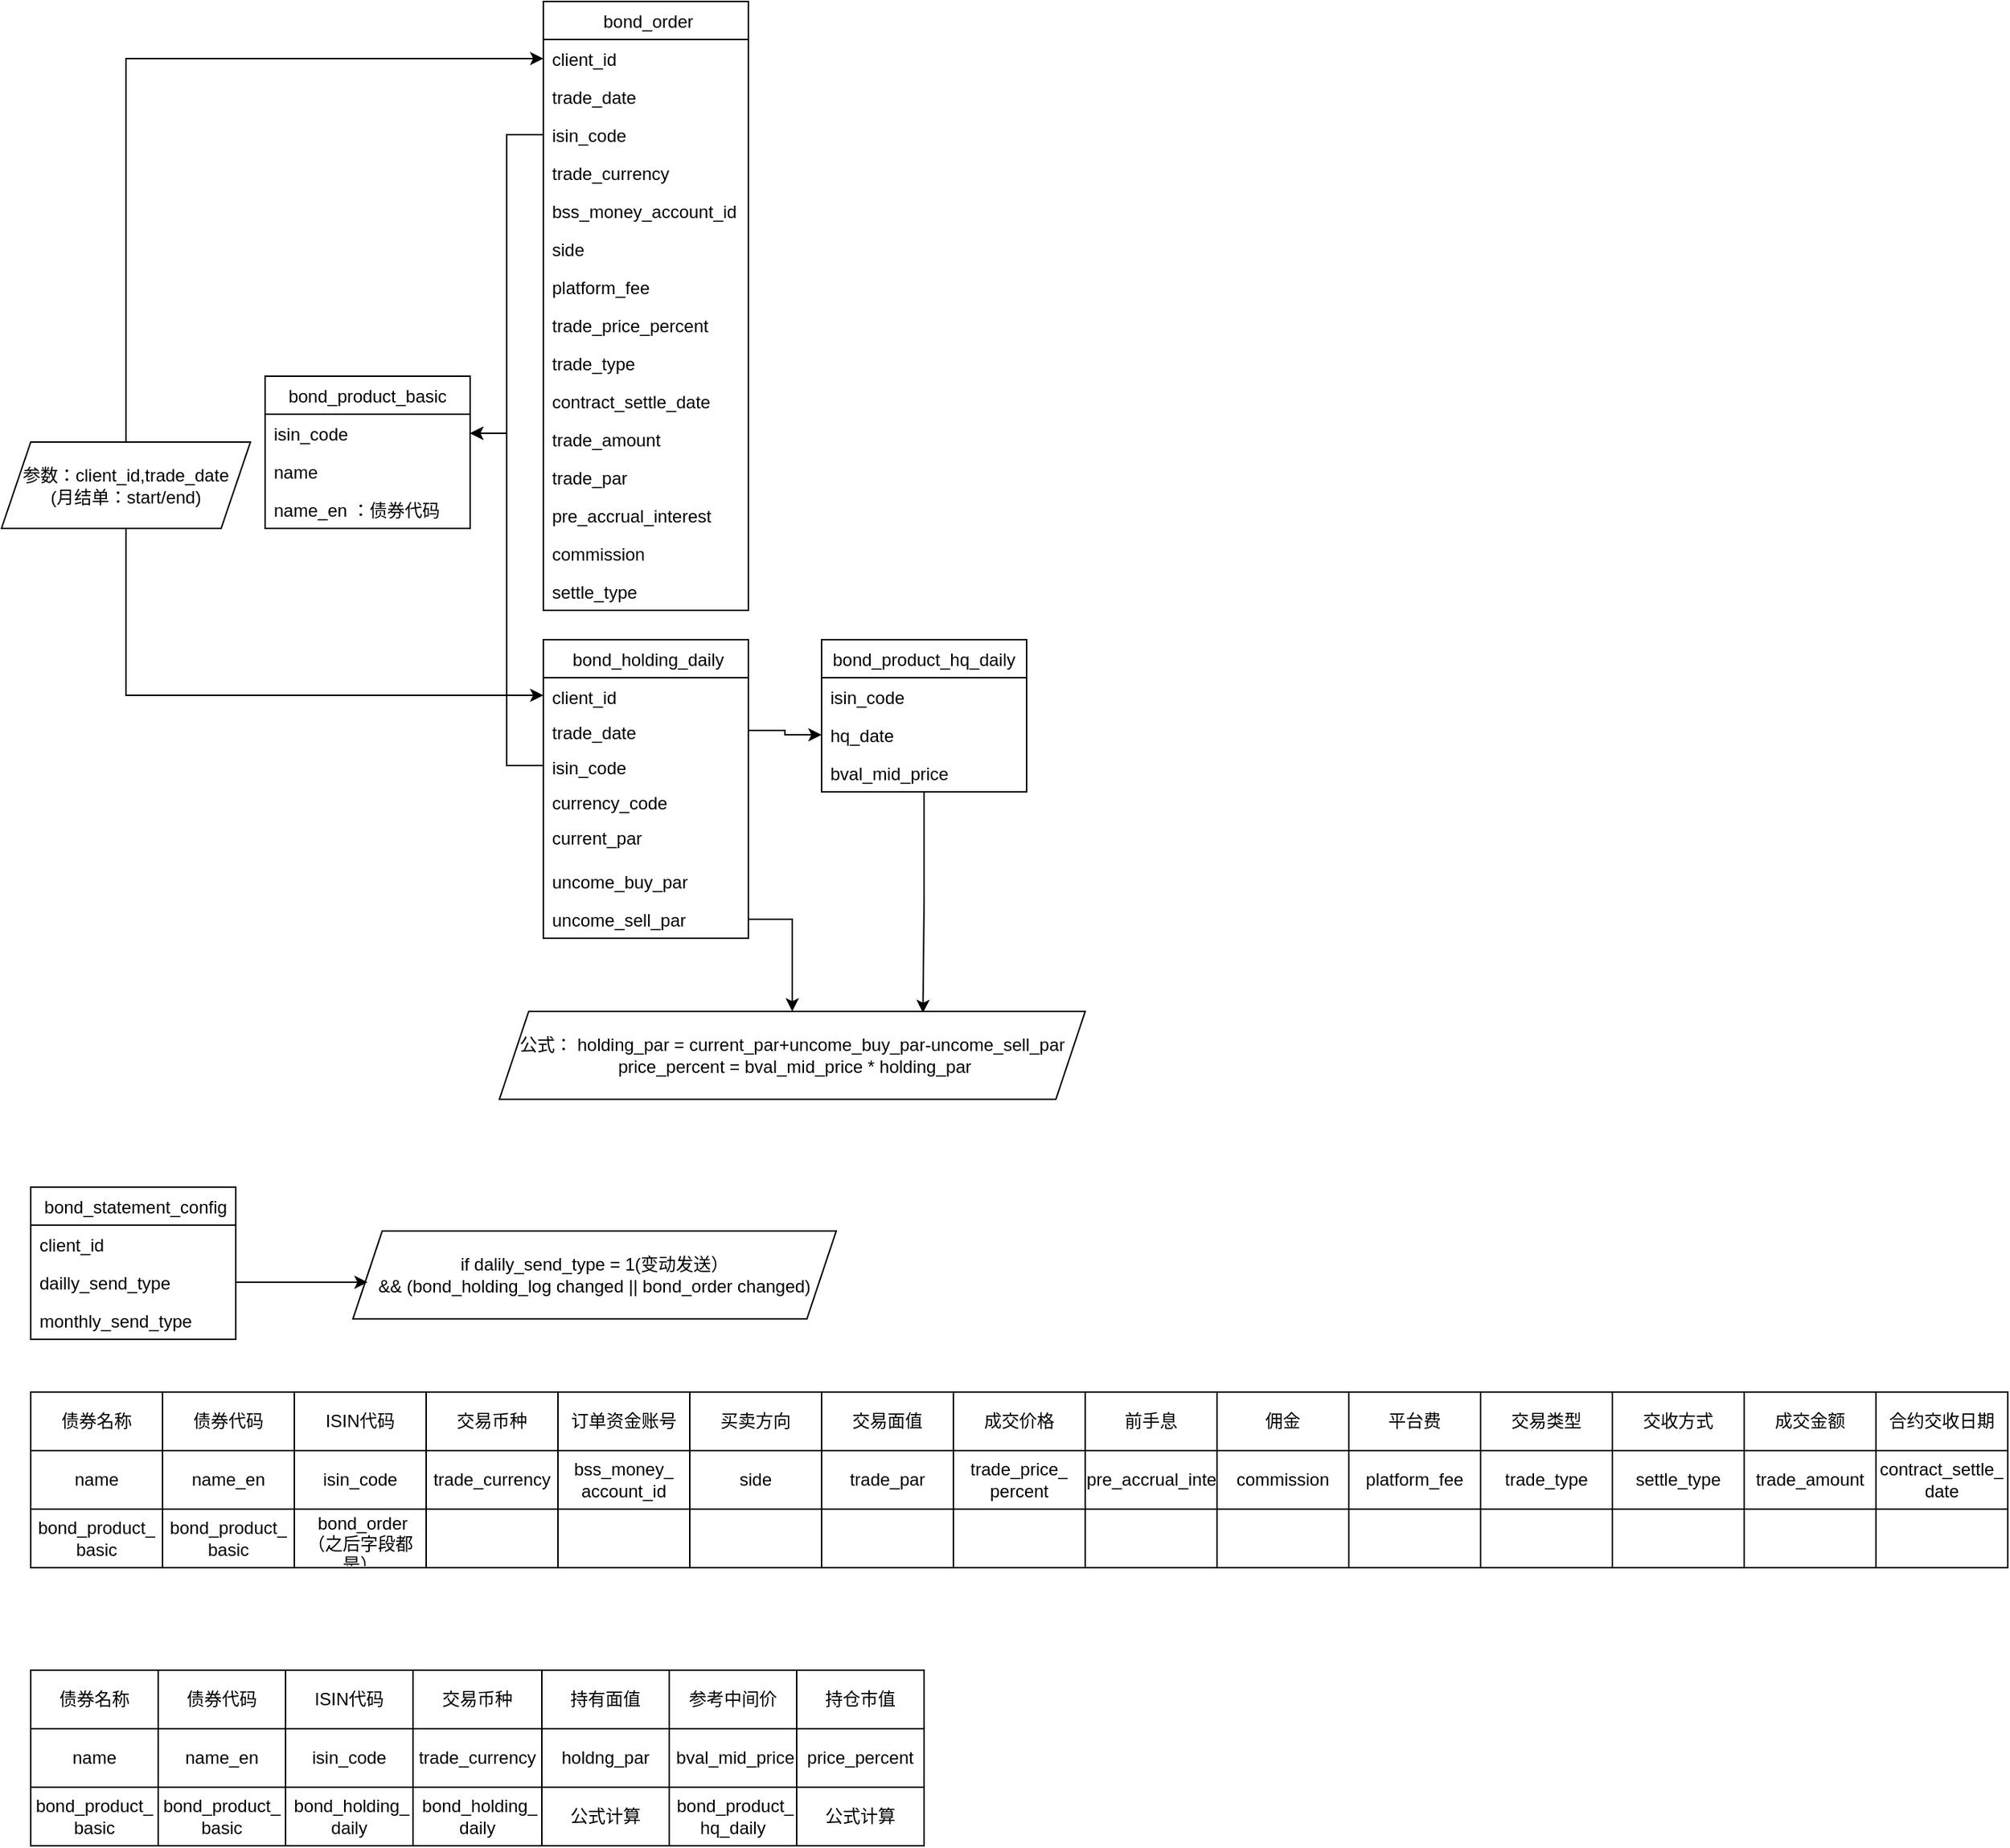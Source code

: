 <mxfile version="17.1.3" type="github">
  <diagram name="Page-1" id="e7e014a7-5840-1c2e-5031-d8a46d1fe8dd">
    <mxGraphModel dx="2591" dy="762" grid="1" gridSize="10" guides="1" tooltips="1" connect="1" arrows="1" fold="1" page="1" pageScale="1" pageWidth="1169" pageHeight="826" background="none" math="0" shadow="0">
      <root>
        <mxCell id="0" />
        <mxCell id="1" parent="0" />
        <mxCell id="VJ0VMhZhghSGf0yXx016-54" value=" bond_order" style="swimlane;fontStyle=0;childLayout=stackLayout;horizontal=1;startSize=26;fillColor=none;horizontalStack=0;resizeParent=1;resizeParentMax=0;resizeLast=0;collapsible=1;marginBottom=0;" vertex="1" parent="1">
          <mxGeometry x="350" y="30" width="140" height="416" as="geometry">
            <mxRectangle x="20" y="40" width="90" height="26" as="alternateBounds" />
          </mxGeometry>
        </mxCell>
        <mxCell id="VJ0VMhZhghSGf0yXx016-55" value="client_id" style="text;strokeColor=none;fillColor=none;align=left;verticalAlign=top;spacingLeft=4;spacingRight=4;overflow=hidden;rotatable=0;points=[[0,0.5],[1,0.5]];portConstraint=eastwest;" vertex="1" parent="VJ0VMhZhghSGf0yXx016-54">
          <mxGeometry y="26" width="140" height="26" as="geometry" />
        </mxCell>
        <mxCell id="VJ0VMhZhghSGf0yXx016-112" value="trade_date" style="text;strokeColor=none;fillColor=none;align=left;verticalAlign=top;spacingLeft=4;spacingRight=4;overflow=hidden;rotatable=0;points=[[0,0.5],[1,0.5]];portConstraint=eastwest;" vertex="1" parent="VJ0VMhZhghSGf0yXx016-54">
          <mxGeometry y="52" width="140" height="26" as="geometry" />
        </mxCell>
        <mxCell id="VJ0VMhZhghSGf0yXx016-110" value="isin_code" style="text;strokeColor=none;fillColor=none;align=left;verticalAlign=top;spacingLeft=4;spacingRight=4;overflow=hidden;rotatable=0;points=[[0,0.5],[1,0.5]];portConstraint=eastwest;" vertex="1" parent="VJ0VMhZhghSGf0yXx016-54">
          <mxGeometry y="78" width="140" height="26" as="geometry" />
        </mxCell>
        <mxCell id="VJ0VMhZhghSGf0yXx016-111" value="trade_currency&#xa;" style="text;strokeColor=none;fillColor=none;align=left;verticalAlign=top;spacingLeft=4;spacingRight=4;overflow=hidden;rotatable=0;points=[[0,0.5],[1,0.5]];portConstraint=eastwest;" vertex="1" parent="VJ0VMhZhghSGf0yXx016-54">
          <mxGeometry y="104" width="140" height="26" as="geometry" />
        </mxCell>
        <mxCell id="VJ0VMhZhghSGf0yXx016-56" value="bss_money_account_id" style="text;strokeColor=none;fillColor=none;align=left;verticalAlign=top;spacingLeft=4;spacingRight=4;overflow=hidden;rotatable=0;points=[[0,0.5],[1,0.5]];portConstraint=eastwest;" vertex="1" parent="VJ0VMhZhghSGf0yXx016-54">
          <mxGeometry y="130" width="140" height="26" as="geometry" />
        </mxCell>
        <mxCell id="VJ0VMhZhghSGf0yXx016-57" value="side" style="text;strokeColor=none;fillColor=none;align=left;verticalAlign=top;spacingLeft=4;spacingRight=4;overflow=hidden;rotatable=0;points=[[0,0.5],[1,0.5]];portConstraint=eastwest;" vertex="1" parent="VJ0VMhZhghSGf0yXx016-54">
          <mxGeometry y="156" width="140" height="26" as="geometry" />
        </mxCell>
        <mxCell id="VJ0VMhZhghSGf0yXx016-64" value="platform_fee" style="text;strokeColor=none;fillColor=none;align=left;verticalAlign=top;spacingLeft=4;spacingRight=4;overflow=hidden;rotatable=0;points=[[0,0.5],[1,0.5]];portConstraint=eastwest;" vertex="1" parent="VJ0VMhZhghSGf0yXx016-54">
          <mxGeometry y="182" width="140" height="26" as="geometry" />
        </mxCell>
        <mxCell id="VJ0VMhZhghSGf0yXx016-70" value="trade_price_percent" style="text;strokeColor=none;fillColor=none;align=left;verticalAlign=top;spacingLeft=4;spacingRight=4;overflow=hidden;rotatable=0;points=[[0,0.5],[1,0.5]];portConstraint=eastwest;" vertex="1" parent="VJ0VMhZhghSGf0yXx016-54">
          <mxGeometry y="208" width="140" height="26" as="geometry" />
        </mxCell>
        <mxCell id="VJ0VMhZhghSGf0yXx016-71" value="trade_type" style="text;strokeColor=none;fillColor=none;align=left;verticalAlign=top;spacingLeft=4;spacingRight=4;overflow=hidden;rotatable=0;points=[[0,0.5],[1,0.5]];portConstraint=eastwest;" vertex="1" parent="VJ0VMhZhghSGf0yXx016-54">
          <mxGeometry y="234" width="140" height="26" as="geometry" />
        </mxCell>
        <mxCell id="VJ0VMhZhghSGf0yXx016-72" value="contract_settle_date" style="text;strokeColor=none;fillColor=none;align=left;verticalAlign=top;spacingLeft=4;spacingRight=4;overflow=hidden;rotatable=0;points=[[0,0.5],[1,0.5]];portConstraint=eastwest;" vertex="1" parent="VJ0VMhZhghSGf0yXx016-54">
          <mxGeometry y="260" width="140" height="26" as="geometry" />
        </mxCell>
        <mxCell id="VJ0VMhZhghSGf0yXx016-73" value="trade_amount" style="text;strokeColor=none;fillColor=none;align=left;verticalAlign=top;spacingLeft=4;spacingRight=4;overflow=hidden;rotatable=0;points=[[0,0.5],[1,0.5]];portConstraint=eastwest;" vertex="1" parent="VJ0VMhZhghSGf0yXx016-54">
          <mxGeometry y="286" width="140" height="26" as="geometry" />
        </mxCell>
        <mxCell id="VJ0VMhZhghSGf0yXx016-74" value="trade_par" style="text;strokeColor=none;fillColor=none;align=left;verticalAlign=top;spacingLeft=4;spacingRight=4;overflow=hidden;rotatable=0;points=[[0,0.5],[1,0.5]];portConstraint=eastwest;" vertex="1" parent="VJ0VMhZhghSGf0yXx016-54">
          <mxGeometry y="312" width="140" height="26" as="geometry" />
        </mxCell>
        <mxCell id="VJ0VMhZhghSGf0yXx016-75" value="pre_accrual_interest" style="text;strokeColor=none;fillColor=none;align=left;verticalAlign=top;spacingLeft=4;spacingRight=4;overflow=hidden;rotatable=0;points=[[0,0.5],[1,0.5]];portConstraint=eastwest;" vertex="1" parent="VJ0VMhZhghSGf0yXx016-54">
          <mxGeometry y="338" width="140" height="26" as="geometry" />
        </mxCell>
        <mxCell id="VJ0VMhZhghSGf0yXx016-76" value="commission" style="text;strokeColor=none;fillColor=none;align=left;verticalAlign=top;spacingLeft=4;spacingRight=4;overflow=hidden;rotatable=0;points=[[0,0.5],[1,0.5]];portConstraint=eastwest;" vertex="1" parent="VJ0VMhZhghSGf0yXx016-54">
          <mxGeometry y="364" width="140" height="26" as="geometry" />
        </mxCell>
        <mxCell id="VJ0VMhZhghSGf0yXx016-77" value="settle_type" style="text;strokeColor=none;fillColor=none;align=left;verticalAlign=top;spacingLeft=4;spacingRight=4;overflow=hidden;rotatable=0;points=[[0,0.5],[1,0.5]];portConstraint=eastwest;" vertex="1" parent="VJ0VMhZhghSGf0yXx016-54">
          <mxGeometry y="390" width="140" height="26" as="geometry" />
        </mxCell>
        <mxCell id="VJ0VMhZhghSGf0yXx016-78" value="bond_product_basic" style="swimlane;fontStyle=0;childLayout=stackLayout;horizontal=1;startSize=26;fillColor=none;horizontalStack=0;resizeParent=1;resizeParentMax=0;resizeLast=0;collapsible=1;marginBottom=0;" vertex="1" parent="1">
          <mxGeometry x="160" y="286" width="140" height="104" as="geometry" />
        </mxCell>
        <mxCell id="VJ0VMhZhghSGf0yXx016-79" value="isin_code" style="text;strokeColor=none;fillColor=none;align=left;verticalAlign=top;spacingLeft=4;spacingRight=4;overflow=hidden;rotatable=0;points=[[0,0.5],[1,0.5]];portConstraint=eastwest;" vertex="1" parent="VJ0VMhZhghSGf0yXx016-78">
          <mxGeometry y="26" width="140" height="26" as="geometry" />
        </mxCell>
        <mxCell id="VJ0VMhZhghSGf0yXx016-80" value="name" style="text;strokeColor=none;fillColor=none;align=left;verticalAlign=top;spacingLeft=4;spacingRight=4;overflow=hidden;rotatable=0;points=[[0,0.5],[1,0.5]];portConstraint=eastwest;" vertex="1" parent="VJ0VMhZhghSGf0yXx016-78">
          <mxGeometry y="52" width="140" height="26" as="geometry" />
        </mxCell>
        <mxCell id="VJ0VMhZhghSGf0yXx016-81" value="name_en ：债券代码" style="text;strokeColor=none;fillColor=none;align=left;verticalAlign=top;spacingLeft=4;spacingRight=4;overflow=hidden;rotatable=0;points=[[0,0.5],[1,0.5]];portConstraint=eastwest;" vertex="1" parent="VJ0VMhZhghSGf0yXx016-78">
          <mxGeometry y="78" width="140" height="26" as="geometry" />
        </mxCell>
        <mxCell id="VJ0VMhZhghSGf0yXx016-141" style="edgeStyle=orthogonalEdgeStyle;rounded=0;orthogonalLoop=1;jettySize=auto;html=1;" edge="1" parent="1">
          <mxGeometry relative="1" as="geometry">
            <mxPoint x="600" y="710" as="targetPoint" />
            <mxPoint x="600" y="710" as="sourcePoint" />
          </mxGeometry>
        </mxCell>
        <mxCell id="VJ0VMhZhghSGf0yXx016-152" style="edgeStyle=orthogonalEdgeStyle;rounded=0;orthogonalLoop=1;jettySize=auto;html=1;entryX=0.723;entryY=0.017;entryDx=0;entryDy=0;entryPerimeter=0;" edge="1" parent="1" source="VJ0VMhZhghSGf0yXx016-92" target="VJ0VMhZhghSGf0yXx016-134">
          <mxGeometry relative="1" as="geometry" />
        </mxCell>
        <mxCell id="VJ0VMhZhghSGf0yXx016-92" value="bond_product_hq_daily" style="swimlane;fontStyle=0;childLayout=stackLayout;horizontal=1;startSize=26;fillColor=none;horizontalStack=0;resizeParent=1;resizeParentMax=0;resizeLast=0;collapsible=1;marginBottom=0;" vertex="1" parent="1">
          <mxGeometry x="540" y="466" width="140" height="104" as="geometry" />
        </mxCell>
        <mxCell id="VJ0VMhZhghSGf0yXx016-93" value="isin_code" style="text;strokeColor=none;fillColor=none;align=left;verticalAlign=top;spacingLeft=4;spacingRight=4;overflow=hidden;rotatable=0;points=[[0,0.5],[1,0.5]];portConstraint=eastwest;" vertex="1" parent="VJ0VMhZhghSGf0yXx016-92">
          <mxGeometry y="26" width="140" height="26" as="geometry" />
        </mxCell>
        <mxCell id="VJ0VMhZhghSGf0yXx016-106" value="hq_date" style="text;strokeColor=none;fillColor=none;align=left;verticalAlign=top;spacingLeft=4;spacingRight=4;overflow=hidden;rotatable=0;points=[[0,0.5],[1,0.5]];portConstraint=eastwest;" vertex="1" parent="VJ0VMhZhghSGf0yXx016-92">
          <mxGeometry y="52" width="140" height="26" as="geometry" />
        </mxCell>
        <mxCell id="VJ0VMhZhghSGf0yXx016-107" value="bval_mid_price" style="text;strokeColor=none;fillColor=none;align=left;verticalAlign=top;spacingLeft=4;spacingRight=4;overflow=hidden;rotatable=0;points=[[0,0.5],[1,0.5]];portConstraint=eastwest;" vertex="1" parent="VJ0VMhZhghSGf0yXx016-92">
          <mxGeometry y="78" width="140" height="26" as="geometry" />
        </mxCell>
        <mxCell id="VJ0VMhZhghSGf0yXx016-83" value=" bond_holding_daily" style="swimlane;fontStyle=0;childLayout=stackLayout;horizontal=1;startSize=26;fillColor=none;horizontalStack=0;resizeParent=1;resizeParentMax=0;resizeLast=0;collapsible=1;marginBottom=0;" vertex="1" parent="1">
          <mxGeometry x="350" y="466" width="140" height="204" as="geometry" />
        </mxCell>
        <mxCell id="VJ0VMhZhghSGf0yXx016-84" value="client_id" style="text;strokeColor=none;fillColor=none;align=left;verticalAlign=top;spacingLeft=4;spacingRight=4;overflow=hidden;rotatable=0;points=[[0,0.5],[1,0.5]];portConstraint=eastwest;" vertex="1" parent="VJ0VMhZhghSGf0yXx016-83">
          <mxGeometry y="26" width="140" height="24" as="geometry" />
        </mxCell>
        <mxCell id="VJ0VMhZhghSGf0yXx016-126" value="trade_date" style="text;strokeColor=none;fillColor=none;align=left;verticalAlign=top;spacingLeft=4;spacingRight=4;overflow=hidden;rotatable=0;points=[[0,0.5],[1,0.5]];portConstraint=eastwest;" vertex="1" parent="VJ0VMhZhghSGf0yXx016-83">
          <mxGeometry y="50" width="140" height="24" as="geometry" />
        </mxCell>
        <mxCell id="VJ0VMhZhghSGf0yXx016-127" value="isin_code" style="text;strokeColor=none;fillColor=none;align=left;verticalAlign=top;spacingLeft=4;spacingRight=4;overflow=hidden;rotatable=0;points=[[0,0.5],[1,0.5]];portConstraint=eastwest;" vertex="1" parent="VJ0VMhZhghSGf0yXx016-83">
          <mxGeometry y="74" width="140" height="24" as="geometry" />
        </mxCell>
        <mxCell id="VJ0VMhZhghSGf0yXx016-108" value="currency_code" style="text;strokeColor=none;fillColor=none;align=left;verticalAlign=top;spacingLeft=4;spacingRight=4;overflow=hidden;rotatable=0;points=[[0,0.5],[1,0.5]];portConstraint=eastwest;" vertex="1" parent="VJ0VMhZhghSGf0yXx016-83">
          <mxGeometry y="98" width="140" height="24" as="geometry" />
        </mxCell>
        <mxCell id="VJ0VMhZhghSGf0yXx016-96" value="current_par" style="text;strokeColor=none;fillColor=none;align=left;verticalAlign=top;spacingLeft=4;spacingRight=4;overflow=hidden;rotatable=0;points=[[0,0.5],[1,0.5]];portConstraint=eastwest;" vertex="1" parent="VJ0VMhZhghSGf0yXx016-83">
          <mxGeometry y="122" width="140" height="30" as="geometry" />
        </mxCell>
        <mxCell id="VJ0VMhZhghSGf0yXx016-85" value="uncome_buy_par" style="text;strokeColor=none;fillColor=none;align=left;verticalAlign=top;spacingLeft=4;spacingRight=4;overflow=hidden;rotatable=0;points=[[0,0.5],[1,0.5]];portConstraint=eastwest;" vertex="1" parent="VJ0VMhZhghSGf0yXx016-83">
          <mxGeometry y="152" width="140" height="26" as="geometry" />
        </mxCell>
        <mxCell id="VJ0VMhZhghSGf0yXx016-86" value="uncome_sell_par" style="text;strokeColor=none;fillColor=none;align=left;verticalAlign=top;spacingLeft=4;spacingRight=4;overflow=hidden;rotatable=0;points=[[0,0.5],[1,0.5]];portConstraint=eastwest;" vertex="1" parent="VJ0VMhZhghSGf0yXx016-83">
          <mxGeometry y="178" width="140" height="26" as="geometry" />
        </mxCell>
        <mxCell id="VJ0VMhZhghSGf0yXx016-114" value=" bond_statement_config" style="swimlane;fontStyle=0;childLayout=stackLayout;horizontal=1;startSize=26;fillColor=none;horizontalStack=0;resizeParent=1;resizeParentMax=0;resizeLast=0;collapsible=1;marginBottom=0;" vertex="1" parent="1">
          <mxGeometry y="840" width="140" height="104" as="geometry" />
        </mxCell>
        <mxCell id="VJ0VMhZhghSGf0yXx016-115" value="client_id" style="text;strokeColor=none;fillColor=none;align=left;verticalAlign=top;spacingLeft=4;spacingRight=4;overflow=hidden;rotatable=0;points=[[0,0.5],[1,0.5]];portConstraint=eastwest;" vertex="1" parent="VJ0VMhZhghSGf0yXx016-114">
          <mxGeometry y="26" width="140" height="26" as="geometry" />
        </mxCell>
        <mxCell id="VJ0VMhZhghSGf0yXx016-116" value="dailly_send_type" style="text;strokeColor=none;fillColor=none;align=left;verticalAlign=top;spacingLeft=4;spacingRight=4;overflow=hidden;rotatable=0;points=[[0,0.5],[1,0.5]];portConstraint=eastwest;" vertex="1" parent="VJ0VMhZhghSGf0yXx016-114">
          <mxGeometry y="52" width="140" height="26" as="geometry" />
        </mxCell>
        <mxCell id="VJ0VMhZhghSGf0yXx016-117" value="monthly_send_type" style="text;strokeColor=none;fillColor=none;align=left;verticalAlign=top;spacingLeft=4;spacingRight=4;overflow=hidden;rotatable=0;points=[[0,0.5],[1,0.5]];portConstraint=eastwest;" vertex="1" parent="VJ0VMhZhghSGf0yXx016-114">
          <mxGeometry y="78" width="140" height="26" as="geometry" />
        </mxCell>
        <mxCell id="VJ0VMhZhghSGf0yXx016-124" style="edgeStyle=orthogonalEdgeStyle;rounded=0;orthogonalLoop=1;jettySize=auto;html=1;exitX=0.5;exitY=0;exitDx=0;exitDy=0;entryX=0;entryY=0.5;entryDx=0;entryDy=0;" edge="1" parent="1" source="VJ0VMhZhghSGf0yXx016-119" target="VJ0VMhZhghSGf0yXx016-55">
          <mxGeometry relative="1" as="geometry" />
        </mxCell>
        <mxCell id="VJ0VMhZhghSGf0yXx016-131" style="edgeStyle=orthogonalEdgeStyle;rounded=0;orthogonalLoop=1;jettySize=auto;html=1;exitX=0.5;exitY=1;exitDx=0;exitDy=0;" edge="1" parent="1" source="VJ0VMhZhghSGf0yXx016-119" target="VJ0VMhZhghSGf0yXx016-84">
          <mxGeometry relative="1" as="geometry">
            <Array as="points">
              <mxPoint x="65" y="504" />
            </Array>
          </mxGeometry>
        </mxCell>
        <mxCell id="VJ0VMhZhghSGf0yXx016-119" value="参数：client_id,trade_date&lt;br&gt;(月结单：start/end)" style="shape=parallelogram;perimeter=parallelogramPerimeter;whiteSpace=wrap;html=1;fixedSize=1;" vertex="1" parent="1">
          <mxGeometry x="-20" y="331" width="170" height="59" as="geometry" />
        </mxCell>
        <mxCell id="VJ0VMhZhghSGf0yXx016-134" value="&lt;span style=&quot;text-align: left&quot;&gt;公式： holding_par = current_par+uncome_buy_par-uncome_sell_par&lt;br&gt;&lt;/span&gt;&lt;span style=&quot;text-align: left&quot;&gt;&amp;nbsp;price_percent = bval_mid_price * holding_par&lt;/span&gt;&lt;span style=&quot;text-align: left&quot;&gt;&lt;br&gt;&lt;/span&gt;" style="shape=parallelogram;perimeter=parallelogramPerimeter;whiteSpace=wrap;html=1;fixedSize=1;" vertex="1" parent="1">
          <mxGeometry x="320" y="720" width="400" height="60" as="geometry" />
        </mxCell>
        <mxCell id="VJ0VMhZhghSGf0yXx016-142" style="edgeStyle=orthogonalEdgeStyle;rounded=0;orthogonalLoop=1;jettySize=auto;html=1;entryX=0.5;entryY=0;entryDx=0;entryDy=0;" edge="1" parent="1" source="VJ0VMhZhghSGf0yXx016-86" target="VJ0VMhZhghSGf0yXx016-134">
          <mxGeometry relative="1" as="geometry" />
        </mxCell>
        <mxCell id="VJ0VMhZhghSGf0yXx016-147" value="" style="edgeStyle=orthogonalEdgeStyle;orthogonalLoop=1;jettySize=auto;html=1;entryX=0;entryY=0.5;entryDx=0;entryDy=0;rounded=0;" edge="1" parent="1" source="VJ0VMhZhghSGf0yXx016-126" target="VJ0VMhZhghSGf0yXx016-106">
          <mxGeometry relative="1" as="geometry" />
        </mxCell>
        <mxCell id="VJ0VMhZhghSGf0yXx016-158" value="if dalily_send_type = 1(变动发送）&lt;br&gt;&amp;amp;&amp;amp; (bond_holding_log changed || bond_order changed)" style="shape=parallelogram;perimeter=parallelogramPerimeter;whiteSpace=wrap;html=1;fixedSize=1;shadow=0;strokeColor=#000000;fillColor=none;" vertex="1" parent="1">
          <mxGeometry x="220" y="870" width="330" height="60" as="geometry" />
        </mxCell>
        <mxCell id="VJ0VMhZhghSGf0yXx016-166" style="edgeStyle=orthogonalEdgeStyle;rounded=0;orthogonalLoop=1;jettySize=auto;html=1;exitX=1;exitY=0.5;exitDx=0;exitDy=0;" edge="1" parent="1" source="VJ0VMhZhghSGf0yXx016-116">
          <mxGeometry relative="1" as="geometry">
            <mxPoint x="230" y="905" as="targetPoint" />
          </mxGeometry>
        </mxCell>
        <mxCell id="VJ0VMhZhghSGf0yXx016-172" style="edgeStyle=orthogonalEdgeStyle;rounded=0;orthogonalLoop=1;jettySize=auto;html=1;entryX=1;entryY=0.5;entryDx=0;entryDy=0;" edge="1" parent="1" source="VJ0VMhZhghSGf0yXx016-110" target="VJ0VMhZhghSGf0yXx016-79">
          <mxGeometry relative="1" as="geometry" />
        </mxCell>
        <mxCell id="VJ0VMhZhghSGf0yXx016-173" style="edgeStyle=orthogonalEdgeStyle;rounded=0;orthogonalLoop=1;jettySize=auto;html=1;entryX=1;entryY=0.5;entryDx=0;entryDy=0;" edge="1" parent="1" source="VJ0VMhZhghSGf0yXx016-127" target="VJ0VMhZhghSGf0yXx016-79">
          <mxGeometry relative="1" as="geometry" />
        </mxCell>
        <mxCell id="VJ0VMhZhghSGf0yXx016-277" value="" style="shape=table;startSize=0;container=1;collapsible=0;childLayout=tableLayout;shadow=0;strokeColor=#000000;fillColor=none;" vertex="1" parent="1">
          <mxGeometry y="980" width="1350" height="120" as="geometry" />
        </mxCell>
        <mxCell id="VJ0VMhZhghSGf0yXx016-278" value="" style="shape=tableRow;horizontal=0;startSize=0;swimlaneHead=0;swimlaneBody=0;top=0;left=0;bottom=0;right=0;collapsible=0;dropTarget=0;fillColor=none;points=[[0,0.5],[1,0.5]];portConstraint=eastwest;shadow=0;strokeColor=#000000;" vertex="1" parent="VJ0VMhZhghSGf0yXx016-277">
          <mxGeometry width="1350" height="40" as="geometry" />
        </mxCell>
        <mxCell id="VJ0VMhZhghSGf0yXx016-279" value="债券名称" style="shape=partialRectangle;html=1;whiteSpace=wrap;connectable=0;overflow=hidden;fillColor=none;top=0;left=0;bottom=0;right=0;pointerEvents=1;shadow=0;strokeColor=#000000;" vertex="1" parent="VJ0VMhZhghSGf0yXx016-278">
          <mxGeometry width="90" height="40" as="geometry">
            <mxRectangle width="90" height="40" as="alternateBounds" />
          </mxGeometry>
        </mxCell>
        <mxCell id="VJ0VMhZhghSGf0yXx016-280" value="债券代码" style="shape=partialRectangle;html=1;whiteSpace=wrap;connectable=0;overflow=hidden;fillColor=none;top=0;left=0;bottom=0;right=0;pointerEvents=1;shadow=0;strokeColor=#000000;" vertex="1" parent="VJ0VMhZhghSGf0yXx016-278">
          <mxGeometry x="90" width="90" height="40" as="geometry">
            <mxRectangle width="90" height="40" as="alternateBounds" />
          </mxGeometry>
        </mxCell>
        <mxCell id="VJ0VMhZhghSGf0yXx016-281" value="ISIN代码" style="shape=partialRectangle;html=1;whiteSpace=wrap;connectable=0;overflow=hidden;fillColor=none;top=0;left=0;bottom=0;right=0;pointerEvents=1;shadow=0;strokeColor=#000000;" vertex="1" parent="VJ0VMhZhghSGf0yXx016-278">
          <mxGeometry x="180" width="90" height="40" as="geometry">
            <mxRectangle width="90" height="40" as="alternateBounds" />
          </mxGeometry>
        </mxCell>
        <mxCell id="VJ0VMhZhghSGf0yXx016-282" value="交易币种" style="shape=partialRectangle;html=1;whiteSpace=wrap;connectable=0;overflow=hidden;fillColor=none;top=0;left=0;bottom=0;right=0;pointerEvents=1;shadow=0;strokeColor=#000000;" vertex="1" parent="VJ0VMhZhghSGf0yXx016-278">
          <mxGeometry x="270" width="90" height="40" as="geometry">
            <mxRectangle width="90" height="40" as="alternateBounds" />
          </mxGeometry>
        </mxCell>
        <mxCell id="VJ0VMhZhghSGf0yXx016-283" value="订单资金账号" style="shape=partialRectangle;html=1;whiteSpace=wrap;connectable=0;overflow=hidden;fillColor=none;top=0;left=0;bottom=0;right=0;pointerEvents=1;shadow=0;strokeColor=#000000;" vertex="1" parent="VJ0VMhZhghSGf0yXx016-278">
          <mxGeometry x="360" width="90" height="40" as="geometry">
            <mxRectangle width="90" height="40" as="alternateBounds" />
          </mxGeometry>
        </mxCell>
        <mxCell id="VJ0VMhZhghSGf0yXx016-284" value="买卖方向" style="shape=partialRectangle;html=1;whiteSpace=wrap;connectable=0;overflow=hidden;fillColor=none;top=0;left=0;bottom=0;right=0;pointerEvents=1;shadow=0;strokeColor=#000000;" vertex="1" parent="VJ0VMhZhghSGf0yXx016-278">
          <mxGeometry x="450" width="90" height="40" as="geometry">
            <mxRectangle width="90" height="40" as="alternateBounds" />
          </mxGeometry>
        </mxCell>
        <mxCell id="VJ0VMhZhghSGf0yXx016-285" value="交易面值" style="shape=partialRectangle;html=1;whiteSpace=wrap;connectable=0;overflow=hidden;fillColor=none;top=0;left=0;bottom=0;right=0;pointerEvents=1;shadow=0;strokeColor=#000000;" vertex="1" parent="VJ0VMhZhghSGf0yXx016-278">
          <mxGeometry x="540" width="90" height="40" as="geometry">
            <mxRectangle width="90" height="40" as="alternateBounds" />
          </mxGeometry>
        </mxCell>
        <mxCell id="VJ0VMhZhghSGf0yXx016-286" value="成交价格" style="shape=partialRectangle;html=1;whiteSpace=wrap;connectable=0;overflow=hidden;fillColor=none;top=0;left=0;bottom=0;right=0;pointerEvents=1;shadow=0;strokeColor=#000000;" vertex="1" parent="VJ0VMhZhghSGf0yXx016-278">
          <mxGeometry x="630" width="90" height="40" as="geometry">
            <mxRectangle width="90" height="40" as="alternateBounds" />
          </mxGeometry>
        </mxCell>
        <mxCell id="VJ0VMhZhghSGf0yXx016-287" value="前手息" style="shape=partialRectangle;html=1;whiteSpace=wrap;connectable=0;overflow=hidden;fillColor=none;top=0;left=0;bottom=0;right=0;pointerEvents=1;shadow=0;strokeColor=#000000;" vertex="1" parent="VJ0VMhZhghSGf0yXx016-278">
          <mxGeometry x="720" width="90" height="40" as="geometry">
            <mxRectangle width="90" height="40" as="alternateBounds" />
          </mxGeometry>
        </mxCell>
        <mxCell id="VJ0VMhZhghSGf0yXx016-288" value="佣金" style="shape=partialRectangle;html=1;whiteSpace=wrap;connectable=0;overflow=hidden;fillColor=none;top=0;left=0;bottom=0;right=0;pointerEvents=1;shadow=0;strokeColor=#000000;" vertex="1" parent="VJ0VMhZhghSGf0yXx016-278">
          <mxGeometry x="810" width="90" height="40" as="geometry">
            <mxRectangle width="90" height="40" as="alternateBounds" />
          </mxGeometry>
        </mxCell>
        <mxCell id="VJ0VMhZhghSGf0yXx016-289" value="平台费" style="shape=partialRectangle;html=1;whiteSpace=wrap;connectable=0;overflow=hidden;fillColor=none;top=0;left=0;bottom=0;right=0;pointerEvents=1;shadow=0;strokeColor=#000000;" vertex="1" parent="VJ0VMhZhghSGf0yXx016-278">
          <mxGeometry x="900" width="90" height="40" as="geometry">
            <mxRectangle width="90" height="40" as="alternateBounds" />
          </mxGeometry>
        </mxCell>
        <mxCell id="VJ0VMhZhghSGf0yXx016-290" value="交易类型" style="shape=partialRectangle;html=1;whiteSpace=wrap;connectable=0;overflow=hidden;fillColor=none;top=0;left=0;bottom=0;right=0;pointerEvents=1;shadow=0;strokeColor=#000000;" vertex="1" parent="VJ0VMhZhghSGf0yXx016-278">
          <mxGeometry x="990" width="90" height="40" as="geometry">
            <mxRectangle width="90" height="40" as="alternateBounds" />
          </mxGeometry>
        </mxCell>
        <mxCell id="VJ0VMhZhghSGf0yXx016-291" value="交收方式" style="shape=partialRectangle;html=1;whiteSpace=wrap;connectable=0;overflow=hidden;fillColor=none;top=0;left=0;bottom=0;right=0;pointerEvents=1;shadow=0;strokeColor=#000000;" vertex="1" parent="VJ0VMhZhghSGf0yXx016-278">
          <mxGeometry x="1080" width="90" height="40" as="geometry">
            <mxRectangle width="90" height="40" as="alternateBounds" />
          </mxGeometry>
        </mxCell>
        <mxCell id="VJ0VMhZhghSGf0yXx016-292" value="成交金额" style="shape=partialRectangle;html=1;whiteSpace=wrap;connectable=0;overflow=hidden;fillColor=none;top=0;left=0;bottom=0;right=0;pointerEvents=1;shadow=0;strokeColor=#000000;" vertex="1" parent="VJ0VMhZhghSGf0yXx016-278">
          <mxGeometry x="1170" width="90" height="40" as="geometry">
            <mxRectangle width="90" height="40" as="alternateBounds" />
          </mxGeometry>
        </mxCell>
        <mxCell id="VJ0VMhZhghSGf0yXx016-293" value="合约交收日期" style="shape=partialRectangle;html=1;whiteSpace=wrap;connectable=0;overflow=hidden;fillColor=none;top=0;left=0;bottom=0;right=0;pointerEvents=1;shadow=0;strokeColor=#000000;" vertex="1" parent="VJ0VMhZhghSGf0yXx016-278">
          <mxGeometry x="1260" width="90" height="40" as="geometry">
            <mxRectangle width="90" height="40" as="alternateBounds" />
          </mxGeometry>
        </mxCell>
        <mxCell id="VJ0VMhZhghSGf0yXx016-294" value="" style="shape=tableRow;horizontal=0;startSize=0;swimlaneHead=0;swimlaneBody=0;top=0;left=0;bottom=0;right=0;collapsible=0;dropTarget=0;fillColor=none;points=[[0,0.5],[1,0.5]];portConstraint=eastwest;shadow=0;strokeColor=#000000;" vertex="1" parent="VJ0VMhZhghSGf0yXx016-277">
          <mxGeometry y="40" width="1350" height="40" as="geometry" />
        </mxCell>
        <mxCell id="VJ0VMhZhghSGf0yXx016-295" value="name" style="shape=partialRectangle;html=1;whiteSpace=wrap;connectable=0;overflow=hidden;fillColor=none;top=0;left=0;bottom=0;right=0;pointerEvents=1;shadow=0;strokeColor=#000000;" vertex="1" parent="VJ0VMhZhghSGf0yXx016-294">
          <mxGeometry width="90" height="40" as="geometry">
            <mxRectangle width="90" height="40" as="alternateBounds" />
          </mxGeometry>
        </mxCell>
        <mxCell id="VJ0VMhZhghSGf0yXx016-296" value="name_en" style="shape=partialRectangle;html=1;whiteSpace=wrap;connectable=0;overflow=hidden;fillColor=none;top=0;left=0;bottom=0;right=0;pointerEvents=1;shadow=0;strokeColor=#000000;" vertex="1" parent="VJ0VMhZhghSGf0yXx016-294">
          <mxGeometry x="90" width="90" height="40" as="geometry">
            <mxRectangle width="90" height="40" as="alternateBounds" />
          </mxGeometry>
        </mxCell>
        <mxCell id="VJ0VMhZhghSGf0yXx016-297" value="isin_code" style="shape=partialRectangle;html=1;whiteSpace=wrap;connectable=0;overflow=hidden;fillColor=none;top=0;left=0;bottom=0;right=0;pointerEvents=1;shadow=0;strokeColor=#000000;" vertex="1" parent="VJ0VMhZhghSGf0yXx016-294">
          <mxGeometry x="180" width="90" height="40" as="geometry">
            <mxRectangle width="90" height="40" as="alternateBounds" />
          </mxGeometry>
        </mxCell>
        <mxCell id="VJ0VMhZhghSGf0yXx016-298" value="trade_currency" style="shape=partialRectangle;html=1;whiteSpace=wrap;connectable=0;overflow=hidden;fillColor=none;top=0;left=0;bottom=0;right=0;pointerEvents=1;shadow=0;strokeColor=#000000;" vertex="1" parent="VJ0VMhZhghSGf0yXx016-294">
          <mxGeometry x="270" width="90" height="40" as="geometry">
            <mxRectangle width="90" height="40" as="alternateBounds" />
          </mxGeometry>
        </mxCell>
        <mxCell id="VJ0VMhZhghSGf0yXx016-299" value="bss_money_&lt;br&gt;account_id" style="shape=partialRectangle;html=1;whiteSpace=wrap;connectable=0;overflow=hidden;fillColor=none;top=0;left=0;bottom=0;right=0;pointerEvents=1;shadow=0;strokeColor=#000000;" vertex="1" parent="VJ0VMhZhghSGf0yXx016-294">
          <mxGeometry x="360" width="90" height="40" as="geometry">
            <mxRectangle width="90" height="40" as="alternateBounds" />
          </mxGeometry>
        </mxCell>
        <mxCell id="VJ0VMhZhghSGf0yXx016-300" value="side" style="shape=partialRectangle;html=1;whiteSpace=wrap;connectable=0;overflow=hidden;fillColor=none;top=0;left=0;bottom=0;right=0;pointerEvents=1;shadow=0;strokeColor=#000000;" vertex="1" parent="VJ0VMhZhghSGf0yXx016-294">
          <mxGeometry x="450" width="90" height="40" as="geometry">
            <mxRectangle width="90" height="40" as="alternateBounds" />
          </mxGeometry>
        </mxCell>
        <mxCell id="VJ0VMhZhghSGf0yXx016-301" value="trade_par" style="shape=partialRectangle;html=1;whiteSpace=wrap;connectable=0;overflow=hidden;fillColor=none;top=0;left=0;bottom=0;right=0;pointerEvents=1;shadow=0;strokeColor=#000000;" vertex="1" parent="VJ0VMhZhghSGf0yXx016-294">
          <mxGeometry x="540" width="90" height="40" as="geometry">
            <mxRectangle width="90" height="40" as="alternateBounds" />
          </mxGeometry>
        </mxCell>
        <mxCell id="VJ0VMhZhghSGf0yXx016-302" value="trade_price_&lt;br&gt;percent" style="shape=partialRectangle;html=1;whiteSpace=wrap;connectable=0;overflow=hidden;fillColor=none;top=0;left=0;bottom=0;right=0;pointerEvents=1;shadow=0;strokeColor=#000000;" vertex="1" parent="VJ0VMhZhghSGf0yXx016-294">
          <mxGeometry x="630" width="90" height="40" as="geometry">
            <mxRectangle width="90" height="40" as="alternateBounds" />
          </mxGeometry>
        </mxCell>
        <mxCell id="VJ0VMhZhghSGf0yXx016-303" value="&lt;span style=&quot;text-align: left&quot;&gt;pre_accrual_interest&lt;/span&gt;" style="shape=partialRectangle;html=1;whiteSpace=wrap;connectable=0;overflow=hidden;fillColor=none;top=0;left=0;bottom=0;right=0;pointerEvents=1;shadow=0;strokeColor=#000000;" vertex="1" parent="VJ0VMhZhghSGf0yXx016-294">
          <mxGeometry x="720" width="90" height="40" as="geometry">
            <mxRectangle width="90" height="40" as="alternateBounds" />
          </mxGeometry>
        </mxCell>
        <mxCell id="VJ0VMhZhghSGf0yXx016-304" value="&lt;span style=&quot;text-align: left&quot;&gt;commission&lt;/span&gt;" style="shape=partialRectangle;html=1;whiteSpace=wrap;connectable=0;overflow=hidden;fillColor=none;top=0;left=0;bottom=0;right=0;pointerEvents=1;shadow=0;strokeColor=#000000;" vertex="1" parent="VJ0VMhZhghSGf0yXx016-294">
          <mxGeometry x="810" width="90" height="40" as="geometry">
            <mxRectangle width="90" height="40" as="alternateBounds" />
          </mxGeometry>
        </mxCell>
        <mxCell id="VJ0VMhZhghSGf0yXx016-305" value="&lt;span style=&quot;text-align: left&quot;&gt;platform_fee&lt;/span&gt;" style="shape=partialRectangle;html=1;whiteSpace=wrap;connectable=0;overflow=hidden;fillColor=none;top=0;left=0;bottom=0;right=0;pointerEvents=1;shadow=0;strokeColor=#000000;" vertex="1" parent="VJ0VMhZhghSGf0yXx016-294">
          <mxGeometry x="900" width="90" height="40" as="geometry">
            <mxRectangle width="90" height="40" as="alternateBounds" />
          </mxGeometry>
        </mxCell>
        <mxCell id="VJ0VMhZhghSGf0yXx016-306" value="&lt;span style=&quot;text-align: left&quot;&gt;trade_type&lt;/span&gt;" style="shape=partialRectangle;html=1;whiteSpace=wrap;connectable=0;overflow=hidden;fillColor=none;top=0;left=0;bottom=0;right=0;pointerEvents=1;shadow=0;strokeColor=#000000;" vertex="1" parent="VJ0VMhZhghSGf0yXx016-294">
          <mxGeometry x="990" width="90" height="40" as="geometry">
            <mxRectangle width="90" height="40" as="alternateBounds" />
          </mxGeometry>
        </mxCell>
        <mxCell id="VJ0VMhZhghSGf0yXx016-307" value="&lt;span style=&quot;text-align: left&quot;&gt;settle_type&lt;/span&gt;" style="shape=partialRectangle;html=1;whiteSpace=wrap;connectable=0;overflow=hidden;fillColor=none;top=0;left=0;bottom=0;right=0;pointerEvents=1;shadow=0;strokeColor=#000000;" vertex="1" parent="VJ0VMhZhghSGf0yXx016-294">
          <mxGeometry x="1080" width="90" height="40" as="geometry">
            <mxRectangle width="90" height="40" as="alternateBounds" />
          </mxGeometry>
        </mxCell>
        <mxCell id="VJ0VMhZhghSGf0yXx016-308" value="&lt;span style=&quot;text-align: left&quot;&gt;trade_amount&lt;/span&gt;" style="shape=partialRectangle;html=1;whiteSpace=wrap;connectable=0;overflow=hidden;fillColor=none;top=0;left=0;bottom=0;right=0;pointerEvents=1;shadow=0;strokeColor=#000000;" vertex="1" parent="VJ0VMhZhghSGf0yXx016-294">
          <mxGeometry x="1170" width="90" height="40" as="geometry">
            <mxRectangle width="90" height="40" as="alternateBounds" />
          </mxGeometry>
        </mxCell>
        <mxCell id="VJ0VMhZhghSGf0yXx016-309" value="&lt;span style=&quot;text-align: left&quot;&gt;contract_settle_&lt;br&gt;date&lt;/span&gt;" style="shape=partialRectangle;html=1;whiteSpace=wrap;connectable=0;overflow=hidden;fillColor=none;top=0;left=0;bottom=0;right=0;pointerEvents=1;shadow=0;strokeColor=#000000;" vertex="1" parent="VJ0VMhZhghSGf0yXx016-294">
          <mxGeometry x="1260" width="90" height="40" as="geometry">
            <mxRectangle width="90" height="40" as="alternateBounds" />
          </mxGeometry>
        </mxCell>
        <mxCell id="VJ0VMhZhghSGf0yXx016-310" value="" style="shape=tableRow;horizontal=0;startSize=0;swimlaneHead=0;swimlaneBody=0;top=0;left=0;bottom=0;right=0;collapsible=0;dropTarget=0;fillColor=none;points=[[0,0.5],[1,0.5]];portConstraint=eastwest;shadow=0;strokeColor=#000000;" vertex="1" parent="VJ0VMhZhghSGf0yXx016-277">
          <mxGeometry y="80" width="1350" height="40" as="geometry" />
        </mxCell>
        <mxCell id="VJ0VMhZhghSGf0yXx016-311" value="bond_product_&lt;br&gt;basic" style="shape=partialRectangle;html=1;whiteSpace=wrap;connectable=0;overflow=hidden;fillColor=none;top=0;left=0;bottom=0;right=0;pointerEvents=1;shadow=0;strokeColor=#000000;" vertex="1" parent="VJ0VMhZhghSGf0yXx016-310">
          <mxGeometry width="90" height="40" as="geometry">
            <mxRectangle width="90" height="40" as="alternateBounds" />
          </mxGeometry>
        </mxCell>
        <mxCell id="VJ0VMhZhghSGf0yXx016-312" value="bond_product_&lt;br&gt;basic" style="shape=partialRectangle;html=1;whiteSpace=wrap;connectable=0;overflow=hidden;fillColor=none;top=0;left=0;bottom=0;right=0;pointerEvents=1;shadow=0;strokeColor=#000000;" vertex="1" parent="VJ0VMhZhghSGf0yXx016-310">
          <mxGeometry x="90" width="90" height="40" as="geometry">
            <mxRectangle width="90" height="40" as="alternateBounds" />
          </mxGeometry>
        </mxCell>
        <mxCell id="VJ0VMhZhghSGf0yXx016-313" value="&amp;nbsp;bond_order（之后字段都是）" style="shape=partialRectangle;html=1;whiteSpace=wrap;connectable=0;overflow=hidden;fillColor=none;top=0;left=0;bottom=0;right=0;pointerEvents=1;shadow=0;strokeColor=#000000;" vertex="1" parent="VJ0VMhZhghSGf0yXx016-310">
          <mxGeometry x="180" width="90" height="40" as="geometry">
            <mxRectangle width="90" height="40" as="alternateBounds" />
          </mxGeometry>
        </mxCell>
        <mxCell id="VJ0VMhZhghSGf0yXx016-314" value="&amp;nbsp;" style="shape=partialRectangle;html=1;whiteSpace=wrap;connectable=0;overflow=hidden;fillColor=none;top=0;left=0;bottom=0;right=0;pointerEvents=1;shadow=0;strokeColor=#000000;" vertex="1" parent="VJ0VMhZhghSGf0yXx016-310">
          <mxGeometry x="270" width="90" height="40" as="geometry">
            <mxRectangle width="90" height="40" as="alternateBounds" />
          </mxGeometry>
        </mxCell>
        <mxCell id="VJ0VMhZhghSGf0yXx016-315" value="" style="shape=partialRectangle;html=1;whiteSpace=wrap;connectable=0;overflow=hidden;fillColor=none;top=0;left=0;bottom=0;right=0;pointerEvents=1;shadow=0;strokeColor=#000000;" vertex="1" parent="VJ0VMhZhghSGf0yXx016-310">
          <mxGeometry x="360" width="90" height="40" as="geometry">
            <mxRectangle width="90" height="40" as="alternateBounds" />
          </mxGeometry>
        </mxCell>
        <mxCell id="VJ0VMhZhghSGf0yXx016-316" value="" style="shape=partialRectangle;html=1;whiteSpace=wrap;connectable=0;overflow=hidden;fillColor=none;top=0;left=0;bottom=0;right=0;pointerEvents=1;shadow=0;strokeColor=#000000;" vertex="1" parent="VJ0VMhZhghSGf0yXx016-310">
          <mxGeometry x="450" width="90" height="40" as="geometry">
            <mxRectangle width="90" height="40" as="alternateBounds" />
          </mxGeometry>
        </mxCell>
        <mxCell id="VJ0VMhZhghSGf0yXx016-317" value="" style="shape=partialRectangle;html=1;whiteSpace=wrap;connectable=0;overflow=hidden;fillColor=none;top=0;left=0;bottom=0;right=0;pointerEvents=1;shadow=0;strokeColor=#000000;" vertex="1" parent="VJ0VMhZhghSGf0yXx016-310">
          <mxGeometry x="540" width="90" height="40" as="geometry">
            <mxRectangle width="90" height="40" as="alternateBounds" />
          </mxGeometry>
        </mxCell>
        <mxCell id="VJ0VMhZhghSGf0yXx016-318" value="" style="shape=partialRectangle;html=1;whiteSpace=wrap;connectable=0;overflow=hidden;fillColor=none;top=0;left=0;bottom=0;right=0;pointerEvents=1;shadow=0;strokeColor=#000000;" vertex="1" parent="VJ0VMhZhghSGf0yXx016-310">
          <mxGeometry x="630" width="90" height="40" as="geometry">
            <mxRectangle width="90" height="40" as="alternateBounds" />
          </mxGeometry>
        </mxCell>
        <mxCell id="VJ0VMhZhghSGf0yXx016-319" value="" style="shape=partialRectangle;html=1;whiteSpace=wrap;connectable=0;overflow=hidden;fillColor=none;top=0;left=0;bottom=0;right=0;pointerEvents=1;shadow=0;strokeColor=#000000;" vertex="1" parent="VJ0VMhZhghSGf0yXx016-310">
          <mxGeometry x="720" width="90" height="40" as="geometry">
            <mxRectangle width="90" height="40" as="alternateBounds" />
          </mxGeometry>
        </mxCell>
        <mxCell id="VJ0VMhZhghSGf0yXx016-320" value="" style="shape=partialRectangle;html=1;whiteSpace=wrap;connectable=0;overflow=hidden;fillColor=none;top=0;left=0;bottom=0;right=0;pointerEvents=1;shadow=0;strokeColor=#000000;" vertex="1" parent="VJ0VMhZhghSGf0yXx016-310">
          <mxGeometry x="810" width="90" height="40" as="geometry">
            <mxRectangle width="90" height="40" as="alternateBounds" />
          </mxGeometry>
        </mxCell>
        <mxCell id="VJ0VMhZhghSGf0yXx016-321" value="" style="shape=partialRectangle;html=1;whiteSpace=wrap;connectable=0;overflow=hidden;fillColor=none;top=0;left=0;bottom=0;right=0;pointerEvents=1;shadow=0;strokeColor=#000000;" vertex="1" parent="VJ0VMhZhghSGf0yXx016-310">
          <mxGeometry x="900" width="90" height="40" as="geometry">
            <mxRectangle width="90" height="40" as="alternateBounds" />
          </mxGeometry>
        </mxCell>
        <mxCell id="VJ0VMhZhghSGf0yXx016-322" value="" style="shape=partialRectangle;html=1;whiteSpace=wrap;connectable=0;overflow=hidden;fillColor=none;top=0;left=0;bottom=0;right=0;pointerEvents=1;shadow=0;strokeColor=#000000;" vertex="1" parent="VJ0VMhZhghSGf0yXx016-310">
          <mxGeometry x="990" width="90" height="40" as="geometry">
            <mxRectangle width="90" height="40" as="alternateBounds" />
          </mxGeometry>
        </mxCell>
        <mxCell id="VJ0VMhZhghSGf0yXx016-323" value="" style="shape=partialRectangle;html=1;whiteSpace=wrap;connectable=0;overflow=hidden;fillColor=none;top=0;left=0;bottom=0;right=0;pointerEvents=1;shadow=0;strokeColor=#000000;" vertex="1" parent="VJ0VMhZhghSGf0yXx016-310">
          <mxGeometry x="1080" width="90" height="40" as="geometry">
            <mxRectangle width="90" height="40" as="alternateBounds" />
          </mxGeometry>
        </mxCell>
        <mxCell id="VJ0VMhZhghSGf0yXx016-324" value="" style="shape=partialRectangle;html=1;whiteSpace=wrap;connectable=0;overflow=hidden;fillColor=none;top=0;left=0;bottom=0;right=0;pointerEvents=1;shadow=0;strokeColor=#000000;" vertex="1" parent="VJ0VMhZhghSGf0yXx016-310">
          <mxGeometry x="1170" width="90" height="40" as="geometry">
            <mxRectangle width="90" height="40" as="alternateBounds" />
          </mxGeometry>
        </mxCell>
        <mxCell id="VJ0VMhZhghSGf0yXx016-325" value="" style="shape=partialRectangle;html=1;whiteSpace=wrap;connectable=0;overflow=hidden;fillColor=none;top=0;left=0;bottom=0;right=0;pointerEvents=1;shadow=0;strokeColor=#000000;" vertex="1" parent="VJ0VMhZhghSGf0yXx016-310">
          <mxGeometry x="1260" width="90" height="40" as="geometry">
            <mxRectangle width="90" height="40" as="alternateBounds" />
          </mxGeometry>
        </mxCell>
        <mxCell id="VJ0VMhZhghSGf0yXx016-326" value="" style="shape=table;startSize=0;container=1;collapsible=0;childLayout=tableLayout;shadow=0;strokeColor=#000000;fillColor=none;" vertex="1" parent="1">
          <mxGeometry y="1170" width="610" height="120" as="geometry" />
        </mxCell>
        <mxCell id="VJ0VMhZhghSGf0yXx016-327" value="" style="shape=tableRow;horizontal=0;startSize=0;swimlaneHead=0;swimlaneBody=0;top=0;left=0;bottom=0;right=0;collapsible=0;dropTarget=0;fillColor=none;points=[[0,0.5],[1,0.5]];portConstraint=eastwest;shadow=0;strokeColor=#000000;" vertex="1" parent="VJ0VMhZhghSGf0yXx016-326">
          <mxGeometry width="610" height="40" as="geometry" />
        </mxCell>
        <mxCell id="VJ0VMhZhghSGf0yXx016-328" value="&lt;span&gt;债券名称&lt;/span&gt;" style="shape=partialRectangle;html=1;whiteSpace=wrap;connectable=0;overflow=hidden;fillColor=none;top=0;left=0;bottom=0;right=0;pointerEvents=1;shadow=0;strokeColor=#000000;" vertex="1" parent="VJ0VMhZhghSGf0yXx016-327">
          <mxGeometry width="87" height="40" as="geometry">
            <mxRectangle width="87" height="40" as="alternateBounds" />
          </mxGeometry>
        </mxCell>
        <mxCell id="VJ0VMhZhghSGf0yXx016-329" value="&lt;span&gt;债券代码&lt;/span&gt;" style="shape=partialRectangle;html=1;whiteSpace=wrap;connectable=0;overflow=hidden;fillColor=none;top=0;left=0;bottom=0;right=0;pointerEvents=1;shadow=0;strokeColor=#000000;" vertex="1" parent="VJ0VMhZhghSGf0yXx016-327">
          <mxGeometry x="87" width="87" height="40" as="geometry">
            <mxRectangle width="87" height="40" as="alternateBounds" />
          </mxGeometry>
        </mxCell>
        <mxCell id="VJ0VMhZhghSGf0yXx016-330" value="&lt;span&gt;ISIN代码&lt;/span&gt;" style="shape=partialRectangle;html=1;whiteSpace=wrap;connectable=0;overflow=hidden;fillColor=none;top=0;left=0;bottom=0;right=0;pointerEvents=1;shadow=0;strokeColor=#000000;" vertex="1" parent="VJ0VMhZhghSGf0yXx016-327">
          <mxGeometry x="174" width="87" height="40" as="geometry">
            <mxRectangle width="87" height="40" as="alternateBounds" />
          </mxGeometry>
        </mxCell>
        <mxCell id="VJ0VMhZhghSGf0yXx016-331" value="&lt;span&gt;交易币种&lt;/span&gt;" style="shape=partialRectangle;html=1;whiteSpace=wrap;connectable=0;overflow=hidden;fillColor=none;top=0;left=0;bottom=0;right=0;pointerEvents=1;shadow=0;strokeColor=#000000;" vertex="1" parent="VJ0VMhZhghSGf0yXx016-327">
          <mxGeometry x="261" width="88" height="40" as="geometry">
            <mxRectangle width="88" height="40" as="alternateBounds" />
          </mxGeometry>
        </mxCell>
        <mxCell id="VJ0VMhZhghSGf0yXx016-332" value="持有面值" style="shape=partialRectangle;html=1;whiteSpace=wrap;connectable=0;overflow=hidden;fillColor=none;top=0;left=0;bottom=0;right=0;pointerEvents=1;shadow=0;strokeColor=#000000;" vertex="1" parent="VJ0VMhZhghSGf0yXx016-327">
          <mxGeometry x="349" width="87" height="40" as="geometry">
            <mxRectangle width="87" height="40" as="alternateBounds" />
          </mxGeometry>
        </mxCell>
        <mxCell id="VJ0VMhZhghSGf0yXx016-333" value="参考中间价" style="shape=partialRectangle;html=1;whiteSpace=wrap;connectable=0;overflow=hidden;fillColor=none;top=0;left=0;bottom=0;right=0;pointerEvents=1;shadow=0;strokeColor=#000000;" vertex="1" parent="VJ0VMhZhghSGf0yXx016-327">
          <mxGeometry x="436" width="87" height="40" as="geometry">
            <mxRectangle width="87" height="40" as="alternateBounds" />
          </mxGeometry>
        </mxCell>
        <mxCell id="VJ0VMhZhghSGf0yXx016-334" value="持仓市值" style="shape=partialRectangle;html=1;whiteSpace=wrap;connectable=0;overflow=hidden;fillColor=none;top=0;left=0;bottom=0;right=0;pointerEvents=1;shadow=0;strokeColor=#000000;" vertex="1" parent="VJ0VMhZhghSGf0yXx016-327">
          <mxGeometry x="523" width="87" height="40" as="geometry">
            <mxRectangle width="87" height="40" as="alternateBounds" />
          </mxGeometry>
        </mxCell>
        <mxCell id="VJ0VMhZhghSGf0yXx016-335" value="" style="shape=tableRow;horizontal=0;startSize=0;swimlaneHead=0;swimlaneBody=0;top=0;left=0;bottom=0;right=0;collapsible=0;dropTarget=0;fillColor=none;points=[[0,0.5],[1,0.5]];portConstraint=eastwest;shadow=0;strokeColor=#000000;" vertex="1" parent="VJ0VMhZhghSGf0yXx016-326">
          <mxGeometry y="40" width="610" height="40" as="geometry" />
        </mxCell>
        <mxCell id="VJ0VMhZhghSGf0yXx016-336" value="&lt;span&gt;name&lt;/span&gt;" style="shape=partialRectangle;html=1;whiteSpace=wrap;connectable=0;overflow=hidden;fillColor=none;top=0;left=0;bottom=0;right=0;pointerEvents=1;shadow=0;strokeColor=#000000;" vertex="1" parent="VJ0VMhZhghSGf0yXx016-335">
          <mxGeometry width="87" height="40" as="geometry">
            <mxRectangle width="87" height="40" as="alternateBounds" />
          </mxGeometry>
        </mxCell>
        <mxCell id="VJ0VMhZhghSGf0yXx016-337" value="&lt;span&gt;name_en&lt;/span&gt;" style="shape=partialRectangle;html=1;whiteSpace=wrap;connectable=0;overflow=hidden;fillColor=none;top=0;left=0;bottom=0;right=0;pointerEvents=1;shadow=0;strokeColor=#000000;" vertex="1" parent="VJ0VMhZhghSGf0yXx016-335">
          <mxGeometry x="87" width="87" height="40" as="geometry">
            <mxRectangle width="87" height="40" as="alternateBounds" />
          </mxGeometry>
        </mxCell>
        <mxCell id="VJ0VMhZhghSGf0yXx016-338" value="&lt;span&gt;isin_code&lt;/span&gt;" style="shape=partialRectangle;html=1;whiteSpace=wrap;connectable=0;overflow=hidden;fillColor=none;top=0;left=0;bottom=0;right=0;pointerEvents=1;shadow=0;strokeColor=#000000;" vertex="1" parent="VJ0VMhZhghSGf0yXx016-335">
          <mxGeometry x="174" width="87" height="40" as="geometry">
            <mxRectangle width="87" height="40" as="alternateBounds" />
          </mxGeometry>
        </mxCell>
        <mxCell id="VJ0VMhZhghSGf0yXx016-339" value="&lt;span&gt;trade_currency&lt;/span&gt;" style="shape=partialRectangle;html=1;whiteSpace=wrap;connectable=0;overflow=hidden;fillColor=none;top=0;left=0;bottom=0;right=0;pointerEvents=1;shadow=0;strokeColor=#000000;" vertex="1" parent="VJ0VMhZhghSGf0yXx016-335">
          <mxGeometry x="261" width="88" height="40" as="geometry">
            <mxRectangle width="88" height="40" as="alternateBounds" />
          </mxGeometry>
        </mxCell>
        <mxCell id="VJ0VMhZhghSGf0yXx016-340" value="holdng_par" style="shape=partialRectangle;html=1;whiteSpace=wrap;connectable=0;overflow=hidden;fillColor=none;top=0;left=0;bottom=0;right=0;pointerEvents=1;shadow=0;strokeColor=#000000;" vertex="1" parent="VJ0VMhZhghSGf0yXx016-335">
          <mxGeometry x="349" width="87" height="40" as="geometry">
            <mxRectangle width="87" height="40" as="alternateBounds" />
          </mxGeometry>
        </mxCell>
        <mxCell id="VJ0VMhZhghSGf0yXx016-341" value="&amp;nbsp;bval_mid_price" style="shape=partialRectangle;html=1;whiteSpace=wrap;connectable=0;overflow=hidden;fillColor=none;top=0;left=0;bottom=0;right=0;pointerEvents=1;shadow=0;strokeColor=#000000;" vertex="1" parent="VJ0VMhZhghSGf0yXx016-335">
          <mxGeometry x="436" width="87" height="40" as="geometry">
            <mxRectangle width="87" height="40" as="alternateBounds" />
          </mxGeometry>
        </mxCell>
        <mxCell id="VJ0VMhZhghSGf0yXx016-342" value="price_percent" style="shape=partialRectangle;html=1;whiteSpace=wrap;connectable=0;overflow=hidden;fillColor=none;top=0;left=0;bottom=0;right=0;pointerEvents=1;shadow=0;strokeColor=#000000;" vertex="1" parent="VJ0VMhZhghSGf0yXx016-335">
          <mxGeometry x="523" width="87" height="40" as="geometry">
            <mxRectangle width="87" height="40" as="alternateBounds" />
          </mxGeometry>
        </mxCell>
        <mxCell id="VJ0VMhZhghSGf0yXx016-343" value="" style="shape=tableRow;horizontal=0;startSize=0;swimlaneHead=0;swimlaneBody=0;top=0;left=0;bottom=0;right=0;collapsible=0;dropTarget=0;fillColor=none;points=[[0,0.5],[1,0.5]];portConstraint=eastwest;shadow=0;strokeColor=#000000;" vertex="1" parent="VJ0VMhZhghSGf0yXx016-326">
          <mxGeometry y="80" width="610" height="40" as="geometry" />
        </mxCell>
        <mxCell id="VJ0VMhZhghSGf0yXx016-344" value="&lt;span&gt;bond_product_&lt;/span&gt;&lt;br&gt;&lt;span&gt;basic&lt;/span&gt;" style="shape=partialRectangle;html=1;whiteSpace=wrap;connectable=0;overflow=hidden;fillColor=none;top=0;left=0;bottom=0;right=0;pointerEvents=1;shadow=0;strokeColor=#000000;" vertex="1" parent="VJ0VMhZhghSGf0yXx016-343">
          <mxGeometry width="87" height="40" as="geometry">
            <mxRectangle width="87" height="40" as="alternateBounds" />
          </mxGeometry>
        </mxCell>
        <mxCell id="VJ0VMhZhghSGf0yXx016-345" value="&lt;span&gt;bond_product_&lt;/span&gt;&lt;br&gt;&lt;span&gt;basic&lt;/span&gt;" style="shape=partialRectangle;html=1;whiteSpace=wrap;connectable=0;overflow=hidden;fillColor=none;top=0;left=0;bottom=0;right=0;pointerEvents=1;shadow=0;strokeColor=#000000;" vertex="1" parent="VJ0VMhZhghSGf0yXx016-343">
          <mxGeometry x="87" width="87" height="40" as="geometry">
            <mxRectangle width="87" height="40" as="alternateBounds" />
          </mxGeometry>
        </mxCell>
        <mxCell id="VJ0VMhZhghSGf0yXx016-346" value="&amp;nbsp;bond_holding_&lt;br&gt;daily" style="shape=partialRectangle;html=1;whiteSpace=wrap;connectable=0;overflow=hidden;fillColor=none;top=0;left=0;bottom=0;right=0;pointerEvents=1;shadow=0;strokeColor=#000000;" vertex="1" parent="VJ0VMhZhghSGf0yXx016-343">
          <mxGeometry x="174" width="87" height="40" as="geometry">
            <mxRectangle width="87" height="40" as="alternateBounds" />
          </mxGeometry>
        </mxCell>
        <mxCell id="VJ0VMhZhghSGf0yXx016-347" value="&amp;nbsp;bond_holding_&lt;br&gt;daily" style="shape=partialRectangle;html=1;whiteSpace=wrap;connectable=0;overflow=hidden;fillColor=none;top=0;left=0;bottom=0;right=0;pointerEvents=1;shadow=0;strokeColor=#000000;" vertex="1" parent="VJ0VMhZhghSGf0yXx016-343">
          <mxGeometry x="261" width="88" height="40" as="geometry">
            <mxRectangle width="88" height="40" as="alternateBounds" />
          </mxGeometry>
        </mxCell>
        <mxCell id="VJ0VMhZhghSGf0yXx016-348" value="公式计算" style="shape=partialRectangle;html=1;whiteSpace=wrap;connectable=0;overflow=hidden;fillColor=none;top=0;left=0;bottom=0;right=0;pointerEvents=1;shadow=0;strokeColor=#000000;" vertex="1" parent="VJ0VMhZhghSGf0yXx016-343">
          <mxGeometry x="349" width="87" height="40" as="geometry">
            <mxRectangle width="87" height="40" as="alternateBounds" />
          </mxGeometry>
        </mxCell>
        <mxCell id="VJ0VMhZhghSGf0yXx016-349" value="&amp;nbsp;bond_product_&lt;br&gt;hq_daily" style="shape=partialRectangle;html=1;whiteSpace=wrap;connectable=0;overflow=hidden;fillColor=none;top=0;left=0;bottom=0;right=0;pointerEvents=1;shadow=0;strokeColor=#000000;" vertex="1" parent="VJ0VMhZhghSGf0yXx016-343">
          <mxGeometry x="436" width="87" height="40" as="geometry">
            <mxRectangle width="87" height="40" as="alternateBounds" />
          </mxGeometry>
        </mxCell>
        <mxCell id="VJ0VMhZhghSGf0yXx016-350" value="公式计算" style="shape=partialRectangle;html=1;whiteSpace=wrap;connectable=0;overflow=hidden;fillColor=none;top=0;left=0;bottom=0;right=0;pointerEvents=1;shadow=0;strokeColor=#000000;" vertex="1" parent="VJ0VMhZhghSGf0yXx016-343">
          <mxGeometry x="523" width="87" height="40" as="geometry">
            <mxRectangle width="87" height="40" as="alternateBounds" />
          </mxGeometry>
        </mxCell>
      </root>
    </mxGraphModel>
  </diagram>
</mxfile>
